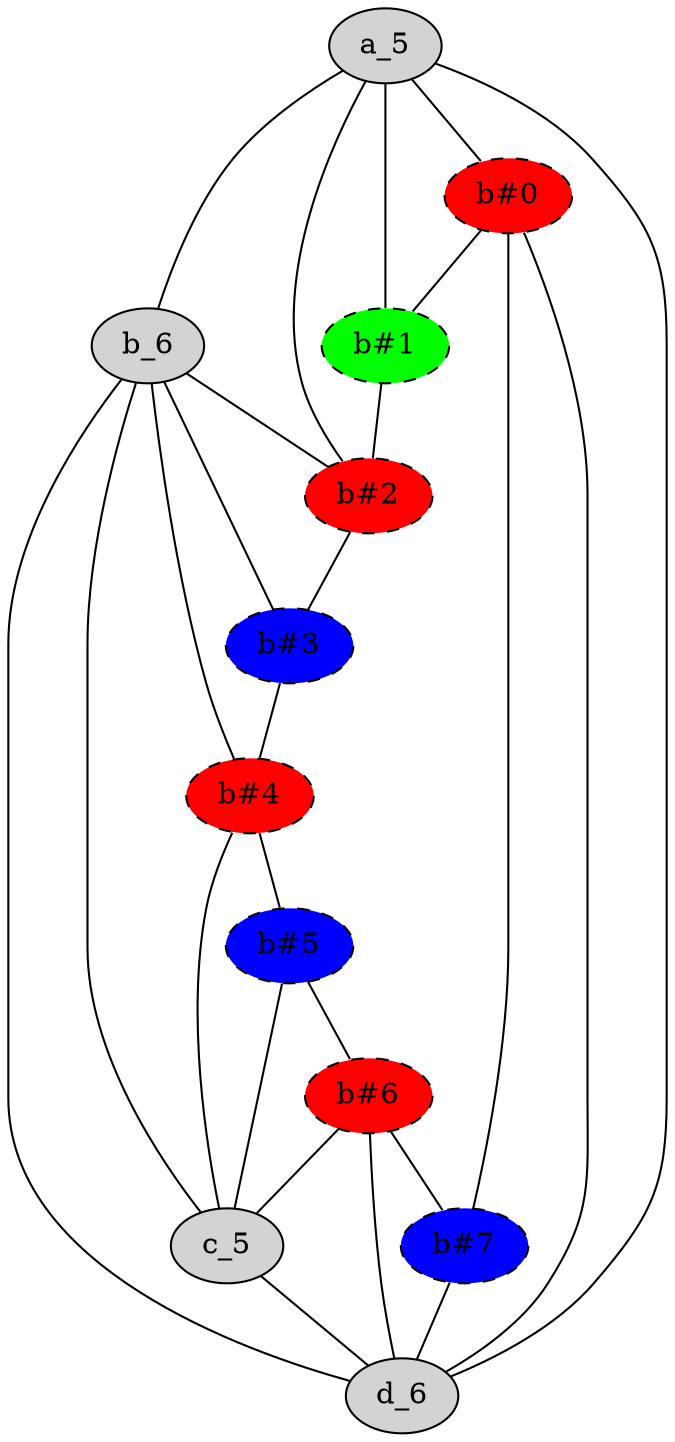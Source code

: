 graph {
node [style="filled"]
"a_5" []
"b_6" []
"b#0" [fillcolor="#ff0000",style="filled,dashed"]
"b#1" [fillcolor="#00ff00",style="filled,dashed"]
"b#2" [fillcolor="#ff0000",style="filled,dashed"]
"b#3" [fillcolor="#0000ff",style="filled,dashed"]
"b#4" [fillcolor="#ff0000",style="filled,dashed"]
"b#5" [fillcolor="#0000ff",style="filled,dashed"]
"b#6" [fillcolor="#ff0000",style="filled,dashed"]
"b#7" [fillcolor="#0000ff",style="filled,dashed"]
"c_5" []
"d_6" []
"a_5" -- "b_6"
"a_5" -- "b#0"
"a_5" -- "b#1"
"a_5" -- "b#2"
"a_5" -- "d_6"
"b_6" -- "b#2"
"b_6" -- "b#3"
"b_6" -- "b#4"
"b_6" -- "c_5"
"b_6" -- "d_6"
"b#0" -- "b#1"
"b#0" -- "b#7"
"b#0" -- "d_6"
"b#1" -- "b#2"
"b#2" -- "b#3"
"b#3" -- "b#4"
"b#4" -- "b#5"
"b#4" -- "c_5"
"b#5" -- "b#6"
"b#5" -- "c_5"
"b#6" -- "b#7"
"b#6" -- "c_5"
"b#6" -- "d_6"
"b#7" -- "d_6"
"c_5" -- "d_6"
}
